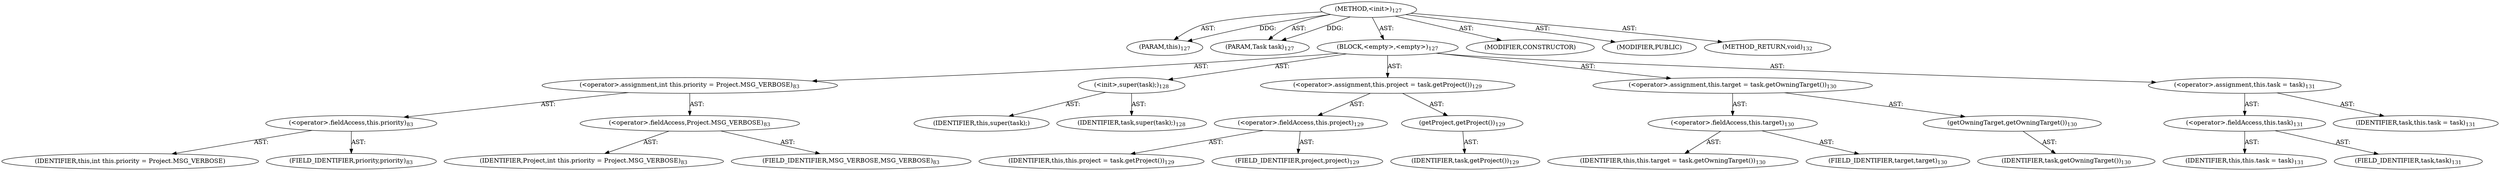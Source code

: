 digraph "&lt;init&gt;" {  
"111669149698" [label = <(METHOD,&lt;init&gt;)<SUB>127</SUB>> ]
"115964116996" [label = <(PARAM,this)<SUB>127</SUB>> ]
"115964116999" [label = <(PARAM,Task task)<SUB>127</SUB>> ]
"25769803778" [label = <(BLOCK,&lt;empty&gt;,&lt;empty&gt;)<SUB>127</SUB>> ]
"30064771094" [label = <(&lt;operator&gt;.assignment,int this.priority = Project.MSG_VERBOSE)<SUB>83</SUB>> ]
"30064771095" [label = <(&lt;operator&gt;.fieldAccess,this.priority)<SUB>83</SUB>> ]
"68719476761" [label = <(IDENTIFIER,this,int this.priority = Project.MSG_VERBOSE)> ]
"55834574858" [label = <(FIELD_IDENTIFIER,priority,priority)<SUB>83</SUB>> ]
"30064771096" [label = <(&lt;operator&gt;.fieldAccess,Project.MSG_VERBOSE)<SUB>83</SUB>> ]
"68719476762" [label = <(IDENTIFIER,Project,int this.priority = Project.MSG_VERBOSE)<SUB>83</SUB>> ]
"55834574859" [label = <(FIELD_IDENTIFIER,MSG_VERBOSE,MSG_VERBOSE)<SUB>83</SUB>> ]
"30064771074" [label = <(&lt;init&gt;,super(task);)<SUB>128</SUB>> ]
"68719476747" [label = <(IDENTIFIER,this,super(task);)> ]
"68719476753" [label = <(IDENTIFIER,task,super(task);)<SUB>128</SUB>> ]
"30064771097" [label = <(&lt;operator&gt;.assignment,this.project = task.getProject())<SUB>129</SUB>> ]
"30064771098" [label = <(&lt;operator&gt;.fieldAccess,this.project)<SUB>129</SUB>> ]
"68719476748" [label = <(IDENTIFIER,this,this.project = task.getProject())<SUB>129</SUB>> ]
"55834574860" [label = <(FIELD_IDENTIFIER,project,project)<SUB>129</SUB>> ]
"30064771099" [label = <(getProject,getProject())<SUB>129</SUB>> ]
"68719476763" [label = <(IDENTIFIER,task,getProject())<SUB>129</SUB>> ]
"30064771100" [label = <(&lt;operator&gt;.assignment,this.target = task.getOwningTarget())<SUB>130</SUB>> ]
"30064771101" [label = <(&lt;operator&gt;.fieldAccess,this.target)<SUB>130</SUB>> ]
"68719476749" [label = <(IDENTIFIER,this,this.target = task.getOwningTarget())<SUB>130</SUB>> ]
"55834574861" [label = <(FIELD_IDENTIFIER,target,target)<SUB>130</SUB>> ]
"30064771102" [label = <(getOwningTarget,getOwningTarget())<SUB>130</SUB>> ]
"68719476764" [label = <(IDENTIFIER,task,getOwningTarget())<SUB>130</SUB>> ]
"30064771103" [label = <(&lt;operator&gt;.assignment,this.task = task)<SUB>131</SUB>> ]
"30064771104" [label = <(&lt;operator&gt;.fieldAccess,this.task)<SUB>131</SUB>> ]
"68719476750" [label = <(IDENTIFIER,this,this.task = task)<SUB>131</SUB>> ]
"55834574862" [label = <(FIELD_IDENTIFIER,task,task)<SUB>131</SUB>> ]
"68719476765" [label = <(IDENTIFIER,task,this.task = task)<SUB>131</SUB>> ]
"133143986186" [label = <(MODIFIER,CONSTRUCTOR)> ]
"133143986187" [label = <(MODIFIER,PUBLIC)> ]
"128849018882" [label = <(METHOD_RETURN,void)<SUB>132</SUB>> ]
  "111669149698" -> "115964116996"  [ label = "AST: "] 
  "111669149698" -> "115964116999"  [ label = "AST: "] 
  "111669149698" -> "25769803778"  [ label = "AST: "] 
  "111669149698" -> "133143986186"  [ label = "AST: "] 
  "111669149698" -> "133143986187"  [ label = "AST: "] 
  "111669149698" -> "128849018882"  [ label = "AST: "] 
  "25769803778" -> "30064771094"  [ label = "AST: "] 
  "25769803778" -> "30064771074"  [ label = "AST: "] 
  "25769803778" -> "30064771097"  [ label = "AST: "] 
  "25769803778" -> "30064771100"  [ label = "AST: "] 
  "25769803778" -> "30064771103"  [ label = "AST: "] 
  "30064771094" -> "30064771095"  [ label = "AST: "] 
  "30064771094" -> "30064771096"  [ label = "AST: "] 
  "30064771095" -> "68719476761"  [ label = "AST: "] 
  "30064771095" -> "55834574858"  [ label = "AST: "] 
  "30064771096" -> "68719476762"  [ label = "AST: "] 
  "30064771096" -> "55834574859"  [ label = "AST: "] 
  "30064771074" -> "68719476747"  [ label = "AST: "] 
  "30064771074" -> "68719476753"  [ label = "AST: "] 
  "30064771097" -> "30064771098"  [ label = "AST: "] 
  "30064771097" -> "30064771099"  [ label = "AST: "] 
  "30064771098" -> "68719476748"  [ label = "AST: "] 
  "30064771098" -> "55834574860"  [ label = "AST: "] 
  "30064771099" -> "68719476763"  [ label = "AST: "] 
  "30064771100" -> "30064771101"  [ label = "AST: "] 
  "30064771100" -> "30064771102"  [ label = "AST: "] 
  "30064771101" -> "68719476749"  [ label = "AST: "] 
  "30064771101" -> "55834574861"  [ label = "AST: "] 
  "30064771102" -> "68719476764"  [ label = "AST: "] 
  "30064771103" -> "30064771104"  [ label = "AST: "] 
  "30064771103" -> "68719476765"  [ label = "AST: "] 
  "30064771104" -> "68719476750"  [ label = "AST: "] 
  "30064771104" -> "55834574862"  [ label = "AST: "] 
  "111669149698" -> "115964116996"  [ label = "DDG: "] 
  "111669149698" -> "115964116999"  [ label = "DDG: "] 
}

